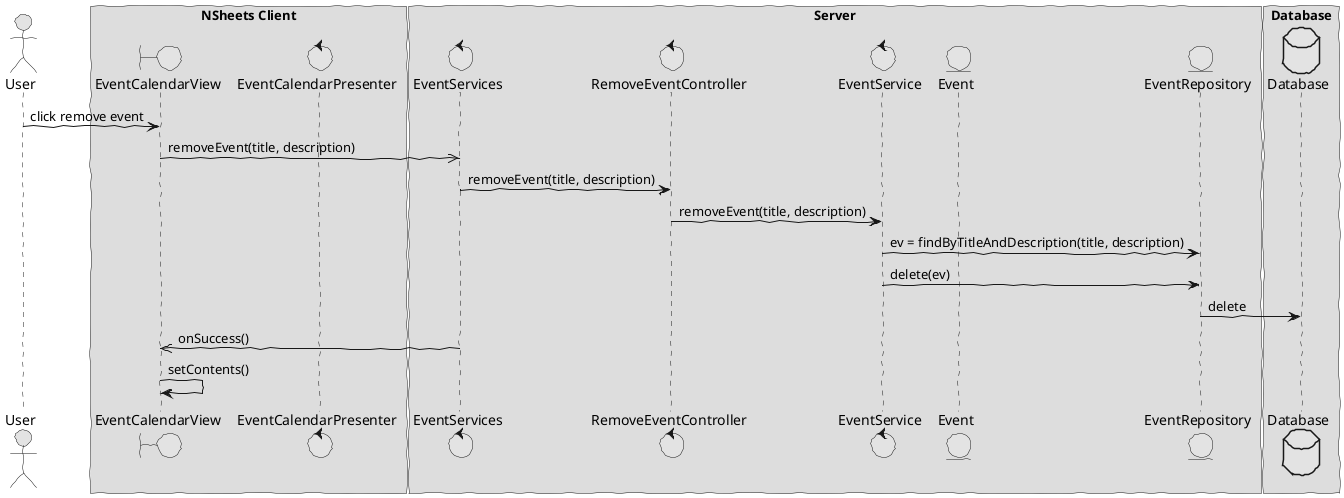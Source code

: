 @startuml  removeEventSD.png
skinparam handwritten true
skinparam monochrome true
skinparam packageStyle rect
skinparam defaultFontName FG Virgil
skinparam shadowing false

actor User
boundary EventCalendarView
control EventCalendarPresenter
control EventServices
control RemoveEventController
control EventService
entity EventRepository
entity Event
database Database

box "NSheets Client"
participant EventCalendarView
participant EventCalendarPresenter
end box

box "Server"
participant EventServices
participant RemoveEventController
participant EventService
participant Event
participant EventRepository
end box

box "Database"
participant Database
end box

User -> EventCalendarView : click remove event
EventCalendarView ->> EventServices : removeEvent(title, description)
EventServices -> RemoveEventController : removeEvent(title, description)
RemoveEventController -> EventService : removeEvent(title, description)
EventService -> EventRepository : ev = findByTitleAndDescription(title, description)
EventService -> EventRepository : delete(ev)
EventRepository -> Database : delete
EventServices ->> EventCalendarView : onSuccess()
EventCalendarView -> EventCalendarView : setContents()

@enduml

